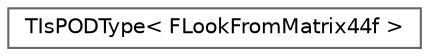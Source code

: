 digraph "Graphical Class Hierarchy"
{
 // INTERACTIVE_SVG=YES
 // LATEX_PDF_SIZE
  bgcolor="transparent";
  edge [fontname=Helvetica,fontsize=10,labelfontname=Helvetica,labelfontsize=10];
  node [fontname=Helvetica,fontsize=10,shape=box,height=0.2,width=0.4];
  rankdir="LR";
  Node0 [id="Node000000",label="TIsPODType\< FLookFromMatrix44f \>",height=0.2,width=0.4,color="grey40", fillcolor="white", style="filled",URL="$d5/df4/structTIsPODType_3_01FLookFromMatrix44f_01_4.html",tooltip=" "];
}
